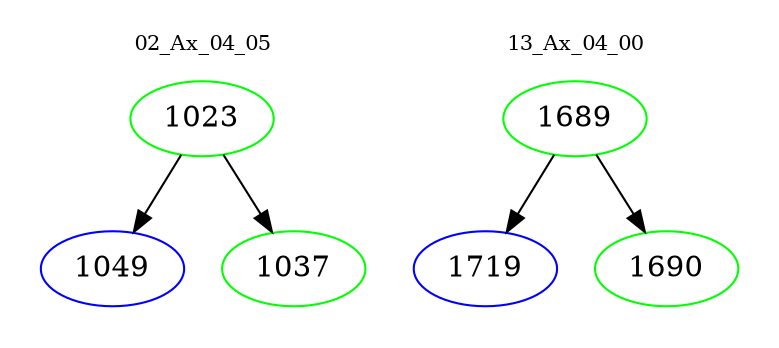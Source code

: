 digraph{
subgraph cluster_0 {
color = white
label = "02_Ax_04_05";
fontsize=10;
T0_1023 [label="1023", color="green"]
T0_1023 -> T0_1049 [color="black"]
T0_1049 [label="1049", color="blue"]
T0_1023 -> T0_1037 [color="black"]
T0_1037 [label="1037", color="green"]
}
subgraph cluster_1 {
color = white
label = "13_Ax_04_00";
fontsize=10;
T1_1689 [label="1689", color="green"]
T1_1689 -> T1_1719 [color="black"]
T1_1719 [label="1719", color="blue"]
T1_1689 -> T1_1690 [color="black"]
T1_1690 [label="1690", color="green"]
}
}
